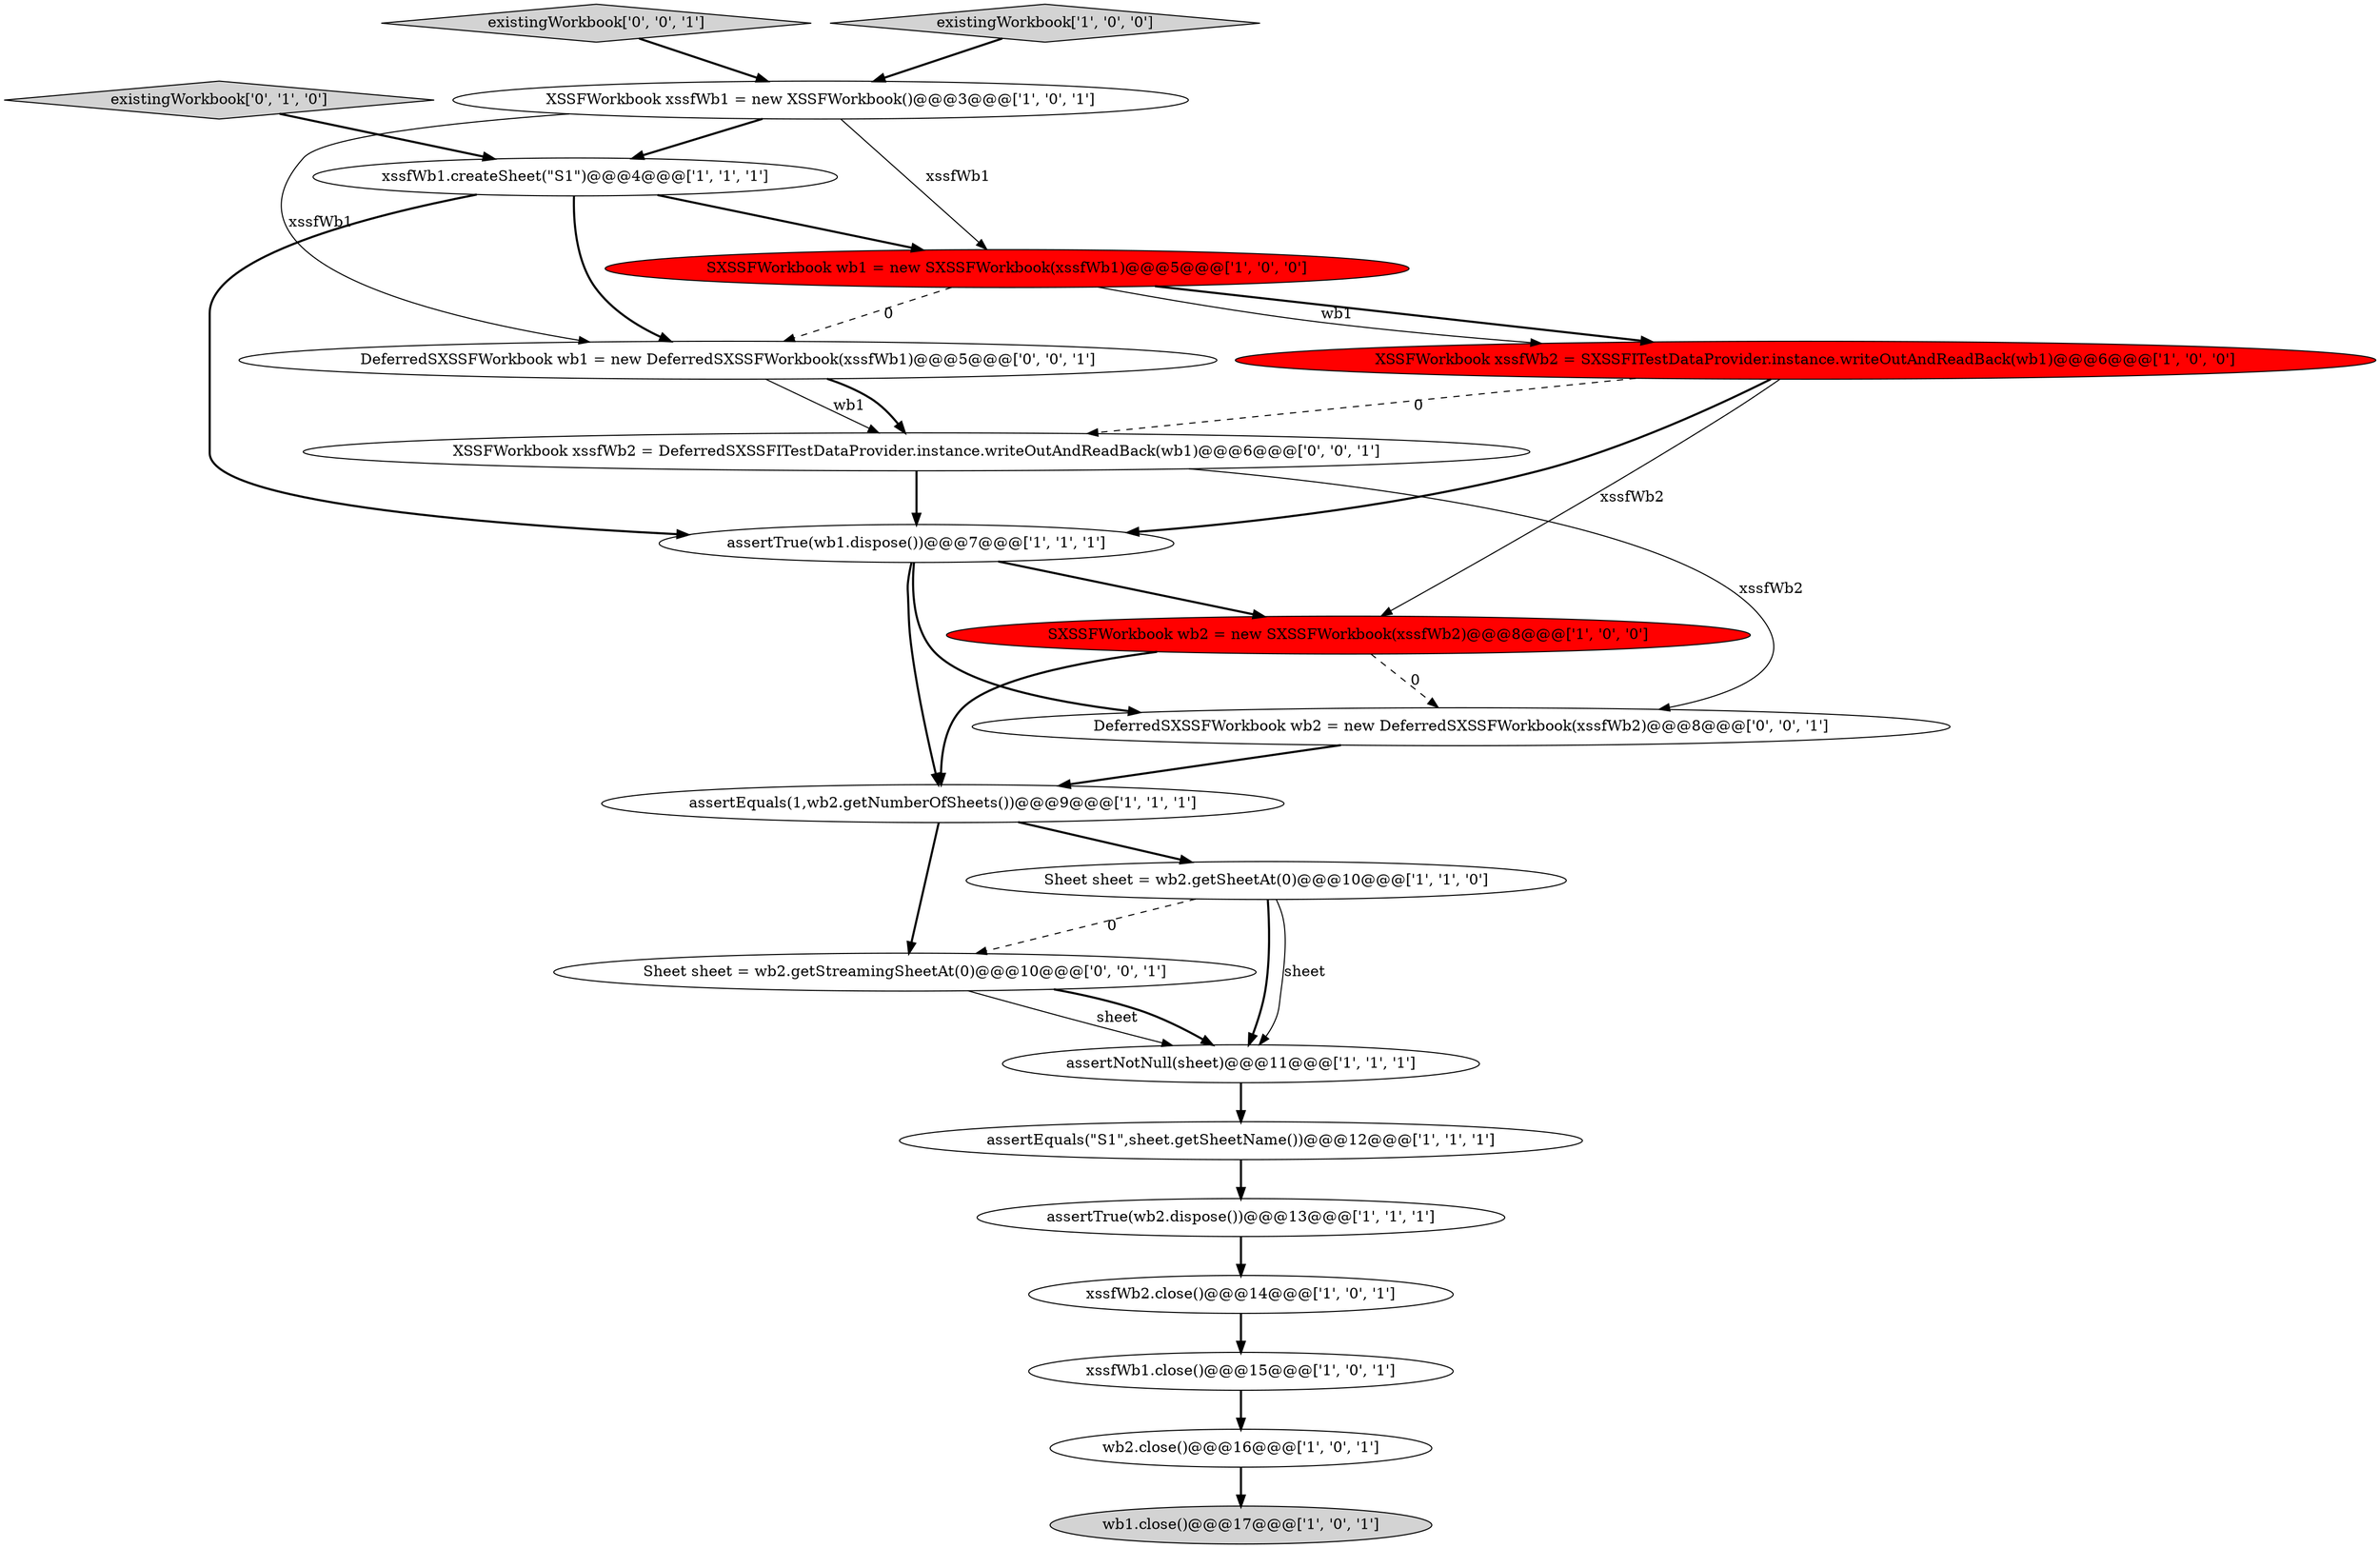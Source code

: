 digraph {
4 [style = filled, label = "SXSSFWorkbook wb2 = new SXSSFWorkbook(xssfWb2)@@@8@@@['1', '0', '0']", fillcolor = red, shape = ellipse image = "AAA1AAABBB1BBB"];
20 [style = filled, label = "DeferredSXSSFWorkbook wb1 = new DeferredSXSSFWorkbook(xssfWb1)@@@5@@@['0', '0', '1']", fillcolor = white, shape = ellipse image = "AAA0AAABBB3BBB"];
2 [style = filled, label = "Sheet sheet = wb2.getSheetAt(0)@@@10@@@['1', '1', '0']", fillcolor = white, shape = ellipse image = "AAA0AAABBB1BBB"];
1 [style = filled, label = "assertNotNull(sheet)@@@11@@@['1', '1', '1']", fillcolor = white, shape = ellipse image = "AAA0AAABBB1BBB"];
14 [style = filled, label = "assertTrue(wb1.dispose())@@@7@@@['1', '1', '1']", fillcolor = white, shape = ellipse image = "AAA0AAABBB1BBB"];
15 [style = filled, label = "assertEquals(1,wb2.getNumberOfSheets())@@@9@@@['1', '1', '1']", fillcolor = white, shape = ellipse image = "AAA0AAABBB1BBB"];
17 [style = filled, label = "DeferredSXSSFWorkbook wb2 = new DeferredSXSSFWorkbook(xssfWb2)@@@8@@@['0', '0', '1']", fillcolor = white, shape = ellipse image = "AAA0AAABBB3BBB"];
12 [style = filled, label = "xssfWb1.close()@@@15@@@['1', '0', '1']", fillcolor = white, shape = ellipse image = "AAA0AAABBB1BBB"];
21 [style = filled, label = "existingWorkbook['0', '0', '1']", fillcolor = lightgray, shape = diamond image = "AAA0AAABBB3BBB"];
7 [style = filled, label = "SXSSFWorkbook wb1 = new SXSSFWorkbook(xssfWb1)@@@5@@@['1', '0', '0']", fillcolor = red, shape = ellipse image = "AAA1AAABBB1BBB"];
8 [style = filled, label = "assertEquals(\"S1\",sheet.getSheetName())@@@12@@@['1', '1', '1']", fillcolor = white, shape = ellipse image = "AAA0AAABBB1BBB"];
10 [style = filled, label = "existingWorkbook['1', '0', '0']", fillcolor = lightgray, shape = diamond image = "AAA0AAABBB1BBB"];
19 [style = filled, label = "XSSFWorkbook xssfWb2 = DeferredSXSSFITestDataProvider.instance.writeOutAndReadBack(wb1)@@@6@@@['0', '0', '1']", fillcolor = white, shape = ellipse image = "AAA0AAABBB3BBB"];
3 [style = filled, label = "XSSFWorkbook xssfWb2 = SXSSFITestDataProvider.instance.writeOutAndReadBack(wb1)@@@6@@@['1', '0', '0']", fillcolor = red, shape = ellipse image = "AAA1AAABBB1BBB"];
11 [style = filled, label = "wb1.close()@@@17@@@['1', '0', '1']", fillcolor = lightgray, shape = ellipse image = "AAA0AAABBB1BBB"];
13 [style = filled, label = "xssfWb2.close()@@@14@@@['1', '0', '1']", fillcolor = white, shape = ellipse image = "AAA0AAABBB1BBB"];
18 [style = filled, label = "Sheet sheet = wb2.getStreamingSheetAt(0)@@@10@@@['0', '0', '1']", fillcolor = white, shape = ellipse image = "AAA0AAABBB3BBB"];
9 [style = filled, label = "wb2.close()@@@16@@@['1', '0', '1']", fillcolor = white, shape = ellipse image = "AAA0AAABBB1BBB"];
16 [style = filled, label = "existingWorkbook['0', '1', '0']", fillcolor = lightgray, shape = diamond image = "AAA0AAABBB2BBB"];
0 [style = filled, label = "XSSFWorkbook xssfWb1 = new XSSFWorkbook()@@@3@@@['1', '0', '1']", fillcolor = white, shape = ellipse image = "AAA0AAABBB1BBB"];
5 [style = filled, label = "assertTrue(wb2.dispose())@@@13@@@['1', '1', '1']", fillcolor = white, shape = ellipse image = "AAA0AAABBB1BBB"];
6 [style = filled, label = "xssfWb1.createSheet(\"S1\")@@@4@@@['1', '1', '1']", fillcolor = white, shape = ellipse image = "AAA0AAABBB1BBB"];
15->2 [style = bold, label=""];
1->8 [style = bold, label=""];
9->11 [style = bold, label=""];
21->0 [style = bold, label=""];
0->7 [style = solid, label="xssfWb1"];
3->4 [style = solid, label="xssfWb2"];
4->17 [style = dashed, label="0"];
0->6 [style = bold, label=""];
2->1 [style = bold, label=""];
16->6 [style = bold, label=""];
3->14 [style = bold, label=""];
4->15 [style = bold, label=""];
20->19 [style = solid, label="wb1"];
18->1 [style = solid, label="sheet"];
7->20 [style = dashed, label="0"];
14->17 [style = bold, label=""];
0->20 [style = solid, label="xssfWb1"];
12->9 [style = bold, label=""];
15->18 [style = bold, label=""];
7->3 [style = bold, label=""];
19->17 [style = solid, label="xssfWb2"];
3->19 [style = dashed, label="0"];
6->14 [style = bold, label=""];
6->20 [style = bold, label=""];
7->3 [style = solid, label="wb1"];
13->12 [style = bold, label=""];
2->1 [style = solid, label="sheet"];
19->14 [style = bold, label=""];
8->5 [style = bold, label=""];
18->1 [style = bold, label=""];
5->13 [style = bold, label=""];
10->0 [style = bold, label=""];
17->15 [style = bold, label=""];
2->18 [style = dashed, label="0"];
14->15 [style = bold, label=""];
6->7 [style = bold, label=""];
20->19 [style = bold, label=""];
14->4 [style = bold, label=""];
}
